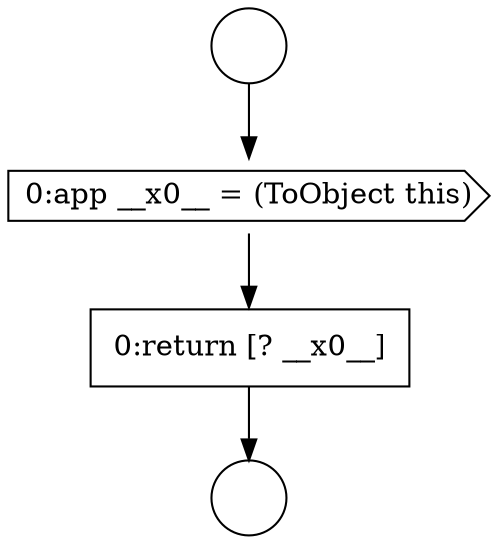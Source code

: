 digraph {
  node12251 [shape=circle label=" " color="black" fillcolor="white" style=filled]
  node12253 [shape=cds, label=<<font color="black">0:app __x0__ = (ToObject this)</font>> color="black" fillcolor="white" style=filled]
  node12254 [shape=none, margin=0, label=<<font color="black">
    <table border="0" cellborder="1" cellspacing="0" cellpadding="10">
      <tr><td align="left">0:return [? __x0__]</td></tr>
    </table>
  </font>> color="black" fillcolor="white" style=filled]
  node12252 [shape=circle label=" " color="black" fillcolor="white" style=filled]
  node12251 -> node12253 [ color="black"]
  node12253 -> node12254 [ color="black"]
  node12254 -> node12252 [ color="black"]
}
